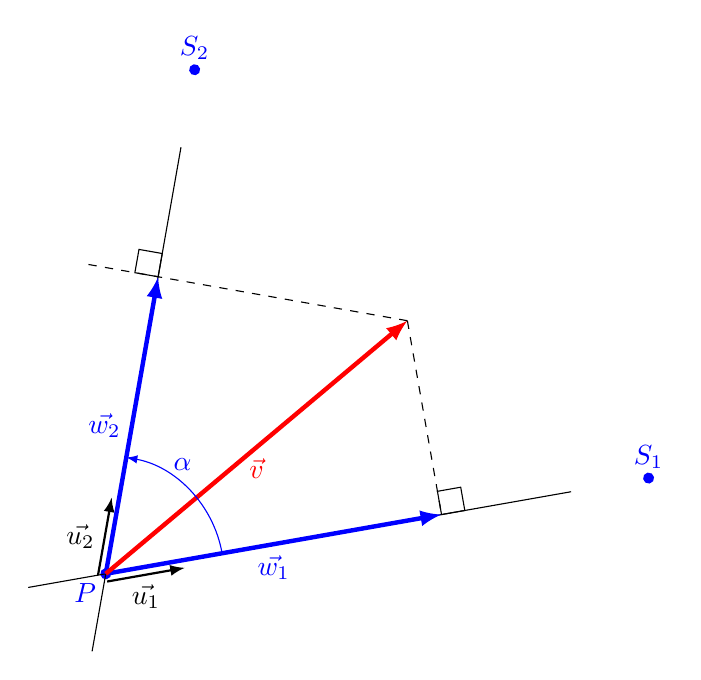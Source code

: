 \begin{tikzpicture}[scale=1]

  \begin{scope}[rotate=10]

  \fill[blue] (0,0) circle (2pt) node[below left] {$P$};     

  \draw (-1,0)--(6,0); 
  \draw[->,>=latex,thick] (0,-0.1)--+(1,0) node[midway,below] {$\vec{u_1}$};
  \draw[->,>=latex,ultra thick, blue] (0,0)--+(4.33,0) node[midway,below] {$\vec{w_1}$};


  \draw (70:-1)--(70:5.5); 
  \draw[->,>=latex,thick] (-0.1,0)--+(70:1) node[midway,left] {$\vec{u_2}$};
  \draw[->,>=latex,ultra thick, blue] (0,0)--+(70:3.83) node[midway,left] {$\vec{w_2}$};

  \draw[->,>=latex,ultra thick, red] (0,0)--+(30:5) node[midway,below] {$\vec{v}$};

  \draw[dashed] (30:5)--(4.33,0);
 \draw (70:3.83)--++(70:0.3)--++(160:0.3)--++(70:-0.3)--cycle;

  \draw[dashed] (30:5)--+(160:4.2);
  \draw (4.33,0)--++(0.3,0)--++(0,0.3)--++(-0.3,0)--cycle;

  \fill[blue] (7,0) circle (2pt) node[above] {$S_1$};  
  \fill[blue] (70:6.5) circle (2pt) node[above] {$S_2$};   


    \draw[->, >=latex, blue] (0:1.5) arc(0:70:1.5) ;
    \node[blue] at (45:1.7) {$\alpha$};
\end{scope}
\end{tikzpicture}
